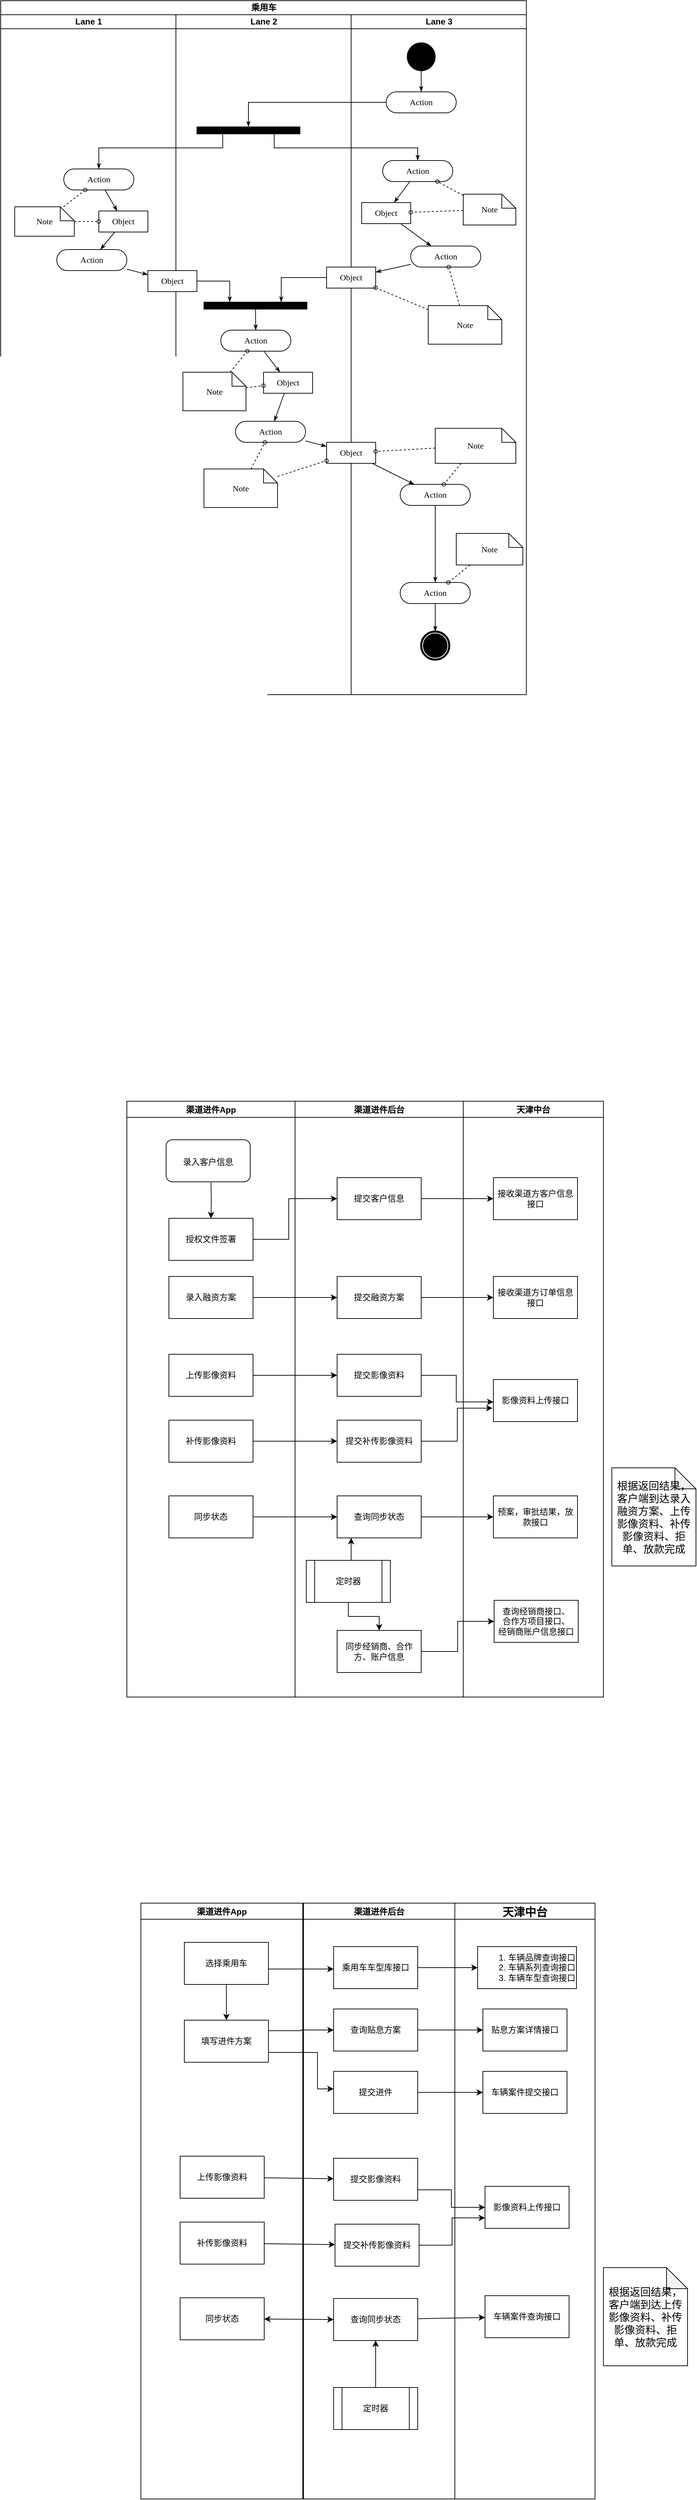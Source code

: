 <mxfile version="18.0.1" type="github">
  <diagram name="Page-1" id="0783ab3e-0a74-02c8-0abd-f7b4e66b4bec">
    <mxGraphModel dx="2385" dy="1462" grid="0" gridSize="10" guides="1" tooltips="1" connect="1" arrows="1" fold="1" page="0" pageScale="1" pageWidth="850" pageHeight="1100" background="none" math="0" shadow="0">
      <root>
        <mxCell id="0" />
        <mxCell id="1" parent="0" />
        <mxCell id="1c1d494c118603dd-1" value="乘用车" style="swimlane;html=1;childLayout=stackLayout;startSize=20;rounded=0;shadow=0;comic=0;labelBackgroundColor=none;strokeWidth=1;fontFamily=Verdana;fontSize=12;align=center;" parent="1" vertex="1">
          <mxGeometry x="-870" y="-450" width="750" height="990" as="geometry" />
        </mxCell>
        <mxCell id="1c1d494c118603dd-2" value="Lane 1" style="swimlane;html=1;startSize=20;" parent="1c1d494c118603dd-1" vertex="1">
          <mxGeometry y="20" width="250" height="970" as="geometry" />
        </mxCell>
        <mxCell id="1c1d494c118603dd-34" style="edgeStyle=none;rounded=0;html=1;labelBackgroundColor=none;startArrow=none;startFill=0;startSize=5;endArrow=classicThin;endFill=1;endSize=5;jettySize=auto;orthogonalLoop=1;strokeWidth=1;fontFamily=Verdana;fontSize=12" parent="1c1d494c118603dd-2" source="1c1d494c118603dd-6" target="1c1d494c118603dd-10" edge="1">
          <mxGeometry relative="1" as="geometry" />
        </mxCell>
        <mxCell id="1c1d494c118603dd-6" value="Action" style="rounded=1;whiteSpace=wrap;html=1;shadow=0;comic=0;labelBackgroundColor=none;strokeWidth=1;fontFamily=Verdana;fontSize=12;align=center;arcSize=50;" parent="1c1d494c118603dd-2" vertex="1">
          <mxGeometry x="90" y="220" width="100" height="30" as="geometry" />
        </mxCell>
        <mxCell id="1c1d494c118603dd-7" value="Action" style="rounded=1;whiteSpace=wrap;html=1;shadow=0;comic=0;labelBackgroundColor=none;strokeWidth=1;fontFamily=Verdana;fontSize=12;align=center;arcSize=50;" parent="1c1d494c118603dd-2" vertex="1">
          <mxGeometry x="80" y="335" width="100" height="30" as="geometry" />
        </mxCell>
        <mxCell id="1c1d494c118603dd-35" style="edgeStyle=none;rounded=0;html=1;labelBackgroundColor=none;startArrow=none;startFill=0;startSize=5;endArrow=classicThin;endFill=1;endSize=5;jettySize=auto;orthogonalLoop=1;strokeWidth=1;fontFamily=Verdana;fontSize=12" parent="1c1d494c118603dd-2" source="1c1d494c118603dd-10" target="1c1d494c118603dd-7" edge="1">
          <mxGeometry relative="1" as="geometry" />
        </mxCell>
        <mxCell id="1c1d494c118603dd-10" value="Object" style="rounded=0;whiteSpace=wrap;html=1;shadow=0;comic=0;labelBackgroundColor=none;strokeWidth=1;fontFamily=Verdana;fontSize=12;align=center;arcSize=50;" parent="1c1d494c118603dd-2" vertex="1">
          <mxGeometry x="140" y="280" width="70" height="30" as="geometry" />
        </mxCell>
        <mxCell id="1c1d494c118603dd-46" style="edgeStyle=none;rounded=0;html=1;labelBackgroundColor=none;startArrow=none;startFill=0;startSize=5;endArrow=oval;endFill=0;endSize=5;jettySize=auto;orthogonalLoop=1;strokeWidth=1;fontFamily=Verdana;fontSize=12;dashed=1;" parent="1c1d494c118603dd-2" source="1c1d494c118603dd-21" target="1c1d494c118603dd-6" edge="1">
          <mxGeometry relative="1" as="geometry" />
        </mxCell>
        <mxCell id="1c1d494c118603dd-47" style="edgeStyle=none;rounded=0;html=1;dashed=1;labelBackgroundColor=none;startArrow=none;startFill=0;startSize=5;endArrow=oval;endFill=0;endSize=5;jettySize=auto;orthogonalLoop=1;strokeWidth=1;fontFamily=Verdana;fontSize=12" parent="1c1d494c118603dd-2" source="1c1d494c118603dd-21" target="1c1d494c118603dd-10" edge="1">
          <mxGeometry relative="1" as="geometry" />
        </mxCell>
        <mxCell id="1c1d494c118603dd-21" value="Note" style="shape=note;whiteSpace=wrap;html=1;rounded=0;shadow=0;comic=0;labelBackgroundColor=none;strokeWidth=1;fontFamily=Verdana;fontSize=12;align=center;size=20;" parent="1c1d494c118603dd-2" vertex="1">
          <mxGeometry x="20" y="274" width="85" height="42" as="geometry" />
        </mxCell>
        <mxCell id="1c1d494c118603dd-3" value="Lane 2" style="swimlane;html=1;startSize=20;" parent="1c1d494c118603dd-1" vertex="1">
          <mxGeometry x="250" y="20" width="250" height="970" as="geometry" />
        </mxCell>
        <mxCell id="60571a20871a0731-3" value="" style="whiteSpace=wrap;html=1;rounded=0;shadow=0;comic=0;labelBackgroundColor=none;strokeWidth=1;fillColor=#000000;fontFamily=Verdana;fontSize=12;align=center;rotation=0;" parent="1c1d494c118603dd-3" vertex="1">
          <mxGeometry x="30" y="160" width="147" height="10" as="geometry" />
        </mxCell>
        <mxCell id="1c1d494c118603dd-40" style="edgeStyle=none;rounded=0;html=1;labelBackgroundColor=none;startArrow=none;startFill=0;startSize=5;endArrow=classicThin;endFill=1;endSize=5;jettySize=auto;orthogonalLoop=1;strokeWidth=1;fontFamily=Verdana;fontSize=12" parent="1c1d494c118603dd-3" source="1c1d494c118603dd-11" target="1c1d494c118603dd-15" edge="1">
          <mxGeometry relative="1" as="geometry" />
        </mxCell>
        <mxCell id="1c1d494c118603dd-11" value="Action" style="rounded=1;whiteSpace=wrap;html=1;shadow=0;comic=0;labelBackgroundColor=none;strokeWidth=1;fontFamily=Verdana;fontSize=12;align=center;arcSize=50;" parent="1c1d494c118603dd-3" vertex="1">
          <mxGeometry x="64" y="450" width="100" height="30" as="geometry" />
        </mxCell>
        <mxCell id="1c1d494c118603dd-39" style="edgeStyle=none;rounded=0;html=1;labelBackgroundColor=none;startArrow=none;startFill=0;startSize=5;endArrow=classicThin;endFill=1;endSize=5;jettySize=auto;orthogonalLoop=1;strokeWidth=1;fontFamily=Verdana;fontSize=12" parent="1c1d494c118603dd-3" source="1c1d494c118603dd-12" target="1c1d494c118603dd-11" edge="1">
          <mxGeometry relative="1" as="geometry" />
        </mxCell>
        <mxCell id="1c1d494c118603dd-12" value="" style="whiteSpace=wrap;html=1;rounded=0;shadow=0;comic=0;labelBackgroundColor=none;strokeWidth=1;fillColor=#000000;fontFamily=Verdana;fontSize=12;align=center;rotation=0;" parent="1c1d494c118603dd-3" vertex="1">
          <mxGeometry x="40" y="410" width="147" height="10" as="geometry" />
        </mxCell>
        <mxCell id="1c1d494c118603dd-32" style="edgeStyle=orthogonalEdgeStyle;rounded=0;html=1;entryX=0.25;entryY=0;labelBackgroundColor=none;startArrow=none;startFill=0;startSize=5;endArrow=classicThin;endFill=1;endSize=5;jettySize=auto;orthogonalLoop=1;strokeWidth=1;fontFamily=Verdana;fontSize=12" parent="1c1d494c118603dd-3" source="1c1d494c118603dd-14" target="1c1d494c118603dd-12" edge="1">
          <mxGeometry relative="1" as="geometry" />
        </mxCell>
        <mxCell id="1c1d494c118603dd-14" value="Object" style="rounded=0;whiteSpace=wrap;html=1;shadow=0;comic=0;labelBackgroundColor=none;strokeWidth=1;fontFamily=Verdana;fontSize=12;align=center;arcSize=50;" parent="1c1d494c118603dd-3" vertex="1">
          <mxGeometry x="-40" y="365" width="70" height="30" as="geometry" />
        </mxCell>
        <mxCell id="1c1d494c118603dd-41" style="edgeStyle=none;rounded=0;html=1;labelBackgroundColor=none;startArrow=none;startFill=0;startSize=5;endArrow=classicThin;endFill=1;endSize=5;jettySize=auto;orthogonalLoop=1;strokeWidth=1;fontFamily=Verdana;fontSize=12" parent="1c1d494c118603dd-3" source="1c1d494c118603dd-15" target="1c1d494c118603dd-16" edge="1">
          <mxGeometry relative="1" as="geometry" />
        </mxCell>
        <mxCell id="1c1d494c118603dd-15" value="Object" style="rounded=0;whiteSpace=wrap;html=1;shadow=0;comic=0;labelBackgroundColor=none;strokeWidth=1;fontFamily=Verdana;fontSize=12;align=center;arcSize=50;" parent="1c1d494c118603dd-3" vertex="1">
          <mxGeometry x="125" y="510" width="70" height="30" as="geometry" />
        </mxCell>
        <mxCell id="1c1d494c118603dd-16" value="Action" style="rounded=1;whiteSpace=wrap;html=1;shadow=0;comic=0;labelBackgroundColor=none;strokeWidth=1;fontFamily=Verdana;fontSize=12;align=center;arcSize=50;" parent="1c1d494c118603dd-3" vertex="1">
          <mxGeometry x="85" y="580" width="100" height="30" as="geometry" />
        </mxCell>
        <mxCell id="1c1d494c118603dd-52" style="edgeStyle=none;rounded=0;html=1;dashed=1;labelBackgroundColor=none;startArrow=none;startFill=0;startSize=5;endArrow=oval;endFill=0;endSize=5;jettySize=auto;orthogonalLoop=1;strokeWidth=1;fontFamily=Verdana;fontSize=12" parent="1c1d494c118603dd-3" source="1c1d494c118603dd-23" target="1c1d494c118603dd-11" edge="1">
          <mxGeometry relative="1" as="geometry" />
        </mxCell>
        <mxCell id="1c1d494c118603dd-53" style="edgeStyle=none;rounded=0;html=1;dashed=1;labelBackgroundColor=none;startArrow=none;startFill=0;startSize=5;endArrow=oval;endFill=0;endSize=5;jettySize=auto;orthogonalLoop=1;strokeWidth=1;fontFamily=Verdana;fontSize=12" parent="1c1d494c118603dd-3" source="1c1d494c118603dd-23" target="1c1d494c118603dd-15" edge="1">
          <mxGeometry relative="1" as="geometry" />
        </mxCell>
        <mxCell id="1c1d494c118603dd-23" value="Note" style="shape=note;whiteSpace=wrap;html=1;rounded=0;shadow=0;comic=0;labelBackgroundColor=none;strokeWidth=1;fontFamily=Verdana;fontSize=12;align=center;size=20;" parent="1c1d494c118603dd-3" vertex="1">
          <mxGeometry x="10" y="510" width="90" height="55" as="geometry" />
        </mxCell>
        <mxCell id="1c1d494c118603dd-54" style="edgeStyle=none;rounded=0;html=1;dashed=1;labelBackgroundColor=none;startArrow=none;startFill=0;startSize=5;endArrow=oval;endFill=0;endSize=5;jettySize=auto;orthogonalLoop=1;strokeWidth=1;fontFamily=Verdana;fontSize=12" parent="1c1d494c118603dd-3" source="1c1d494c118603dd-24" target="1c1d494c118603dd-16" edge="1">
          <mxGeometry relative="1" as="geometry" />
        </mxCell>
        <mxCell id="1c1d494c118603dd-24" value="Note" style="shape=note;whiteSpace=wrap;html=1;rounded=0;shadow=0;comic=0;labelBackgroundColor=none;strokeWidth=1;fontFamily=Verdana;fontSize=12;align=center;size=20;" parent="1c1d494c118603dd-3" vertex="1">
          <mxGeometry x="40" y="648" width="105" height="55" as="geometry" />
        </mxCell>
        <mxCell id="1c1d494c118603dd-4" value="Lane 3" style="swimlane;html=1;startSize=20;" parent="1c1d494c118603dd-1" vertex="1">
          <mxGeometry x="500" y="20" width="250" height="970" as="geometry" />
        </mxCell>
        <mxCell id="1c1d494c118603dd-27" style="edgeStyle=orthogonalEdgeStyle;rounded=0;html=1;labelBackgroundColor=none;startArrow=none;startFill=0;startSize=5;endArrow=classicThin;endFill=1;endSize=5;jettySize=auto;orthogonalLoop=1;strokeWidth=1;fontFamily=Verdana;fontSize=12" parent="1c1d494c118603dd-4" source="60571a20871a0731-4" target="60571a20871a0731-8" edge="1">
          <mxGeometry relative="1" as="geometry" />
        </mxCell>
        <mxCell id="60571a20871a0731-4" value="" style="ellipse;whiteSpace=wrap;html=1;rounded=0;shadow=0;comic=0;labelBackgroundColor=none;strokeWidth=1;fillColor=#000000;fontFamily=Verdana;fontSize=12;align=center;" parent="1c1d494c118603dd-4" vertex="1">
          <mxGeometry x="80" y="40" width="40" height="40" as="geometry" />
        </mxCell>
        <mxCell id="60571a20871a0731-8" value="Action" style="rounded=1;whiteSpace=wrap;html=1;shadow=0;comic=0;labelBackgroundColor=none;strokeWidth=1;fontFamily=Verdana;fontSize=12;align=center;arcSize=50;" parent="1c1d494c118603dd-4" vertex="1">
          <mxGeometry x="50" y="110" width="100" height="30" as="geometry" />
        </mxCell>
        <mxCell id="1c1d494c118603dd-33" style="rounded=0;html=1;labelBackgroundColor=none;startArrow=none;startFill=0;startSize=5;endArrow=classicThin;endFill=1;endSize=5;jettySize=auto;orthogonalLoop=1;strokeWidth=1;fontFamily=Verdana;fontSize=12" parent="1c1d494c118603dd-4" source="1c1d494c118603dd-5" target="1c1d494c118603dd-9" edge="1">
          <mxGeometry relative="1" as="geometry" />
        </mxCell>
        <mxCell id="1c1d494c118603dd-5" value="Action" style="rounded=1;whiteSpace=wrap;html=1;shadow=0;comic=0;labelBackgroundColor=none;strokeWidth=1;fontFamily=Verdana;fontSize=12;align=center;arcSize=50;" parent="1c1d494c118603dd-4" vertex="1">
          <mxGeometry x="45" y="208" width="100" height="30" as="geometry" />
        </mxCell>
        <mxCell id="1c1d494c118603dd-38" style="edgeStyle=none;rounded=0;html=1;labelBackgroundColor=none;startArrow=none;startFill=0;startSize=5;endArrow=classicThin;endFill=1;endSize=5;jettySize=auto;orthogonalLoop=1;strokeWidth=1;fontFamily=Verdana;fontSize=12" parent="1c1d494c118603dd-4" source="1c1d494c118603dd-8" target="1c1d494c118603dd-13" edge="1">
          <mxGeometry relative="1" as="geometry" />
        </mxCell>
        <mxCell id="1c1d494c118603dd-8" value="Action" style="rounded=1;whiteSpace=wrap;html=1;shadow=0;comic=0;labelBackgroundColor=none;strokeWidth=1;fontFamily=Verdana;fontSize=12;align=center;arcSize=50;" parent="1c1d494c118603dd-4" vertex="1">
          <mxGeometry x="85" y="330" width="100" height="30" as="geometry" />
        </mxCell>
        <mxCell id="1c1d494c118603dd-37" style="edgeStyle=none;rounded=0;html=1;labelBackgroundColor=none;startArrow=none;startFill=0;startSize=5;endArrow=classicThin;endFill=1;endSize=5;jettySize=auto;orthogonalLoop=1;strokeWidth=1;fontFamily=Verdana;fontSize=12" parent="1c1d494c118603dd-4" source="1c1d494c118603dd-9" target="1c1d494c118603dd-8" edge="1">
          <mxGeometry relative="1" as="geometry" />
        </mxCell>
        <mxCell id="1c1d494c118603dd-9" value="Object" style="rounded=0;whiteSpace=wrap;html=1;shadow=0;comic=0;labelBackgroundColor=none;strokeWidth=1;fontFamily=Verdana;fontSize=12;align=center;arcSize=50;" parent="1c1d494c118603dd-4" vertex="1">
          <mxGeometry x="15" y="268" width="70" height="30" as="geometry" />
        </mxCell>
        <mxCell id="1c1d494c118603dd-13" value="Object" style="rounded=0;whiteSpace=wrap;html=1;shadow=0;comic=0;labelBackgroundColor=none;strokeWidth=1;fontFamily=Verdana;fontSize=12;align=center;arcSize=50;" parent="1c1d494c118603dd-4" vertex="1">
          <mxGeometry x="-35" y="360" width="70" height="30" as="geometry" />
        </mxCell>
        <mxCell id="1c1d494c118603dd-43" style="edgeStyle=none;rounded=0;html=1;labelBackgroundColor=none;startArrow=none;startFill=0;startSize=5;endArrow=classicThin;endFill=1;endSize=5;jettySize=auto;orthogonalLoop=1;strokeWidth=1;fontFamily=Verdana;fontSize=12" parent="1c1d494c118603dd-4" source="1c1d494c118603dd-17" target="1c1d494c118603dd-18" edge="1">
          <mxGeometry relative="1" as="geometry" />
        </mxCell>
        <mxCell id="1c1d494c118603dd-17" value="Object" style="rounded=0;whiteSpace=wrap;html=1;shadow=0;comic=0;labelBackgroundColor=none;strokeWidth=1;fontFamily=Verdana;fontSize=12;align=center;arcSize=50;" parent="1c1d494c118603dd-4" vertex="1">
          <mxGeometry x="-35" y="610" width="70" height="30" as="geometry" />
        </mxCell>
        <mxCell id="1c1d494c118603dd-44" style="edgeStyle=none;rounded=0;html=1;labelBackgroundColor=none;startArrow=none;startFill=0;startSize=5;endArrow=classicThin;endFill=1;endSize=5;jettySize=auto;orthogonalLoop=1;strokeWidth=1;fontFamily=Verdana;fontSize=12" parent="1c1d494c118603dd-4" source="1c1d494c118603dd-18" target="1c1d494c118603dd-19" edge="1">
          <mxGeometry relative="1" as="geometry" />
        </mxCell>
        <mxCell id="1c1d494c118603dd-18" value="Action" style="rounded=1;whiteSpace=wrap;html=1;shadow=0;comic=0;labelBackgroundColor=none;strokeWidth=1;fontFamily=Verdana;fontSize=12;align=center;arcSize=50;" parent="1c1d494c118603dd-4" vertex="1">
          <mxGeometry x="70" y="670" width="100" height="30" as="geometry" />
        </mxCell>
        <mxCell id="1c1d494c118603dd-45" style="edgeStyle=none;rounded=0;html=1;labelBackgroundColor=none;startArrow=none;startFill=0;startSize=5;endArrow=classicThin;endFill=1;endSize=5;jettySize=auto;orthogonalLoop=1;strokeWidth=1;fontFamily=Verdana;fontSize=12" parent="1c1d494c118603dd-4" source="1c1d494c118603dd-19" target="60571a20871a0731-5" edge="1">
          <mxGeometry relative="1" as="geometry" />
        </mxCell>
        <mxCell id="1c1d494c118603dd-19" value="Action" style="rounded=1;whiteSpace=wrap;html=1;shadow=0;comic=0;labelBackgroundColor=none;strokeWidth=1;fontFamily=Verdana;fontSize=12;align=center;arcSize=50;" parent="1c1d494c118603dd-4" vertex="1">
          <mxGeometry x="70" y="810" width="100" height="30" as="geometry" />
        </mxCell>
        <mxCell id="60571a20871a0731-5" value="" style="shape=mxgraph.bpmn.shape;html=1;verticalLabelPosition=bottom;labelBackgroundColor=#ffffff;verticalAlign=top;perimeter=ellipsePerimeter;outline=end;symbol=terminate;rounded=0;shadow=0;comic=0;strokeWidth=1;fontFamily=Verdana;fontSize=12;align=center;" parent="1c1d494c118603dd-4" vertex="1">
          <mxGeometry x="100" y="880" width="40" height="40" as="geometry" />
        </mxCell>
        <mxCell id="1c1d494c118603dd-48" style="edgeStyle=none;rounded=0;html=1;dashed=1;labelBackgroundColor=none;startArrow=none;startFill=0;startSize=5;endArrow=oval;endFill=0;endSize=5;jettySize=auto;orthogonalLoop=1;strokeWidth=1;fontFamily=Verdana;fontSize=12" parent="1c1d494c118603dd-4" source="1c1d494c118603dd-20" target="1c1d494c118603dd-5" edge="1">
          <mxGeometry relative="1" as="geometry" />
        </mxCell>
        <mxCell id="1c1d494c118603dd-49" style="edgeStyle=none;rounded=0;html=1;dashed=1;labelBackgroundColor=none;startArrow=none;startFill=0;startSize=5;endArrow=oval;endFill=0;endSize=5;jettySize=auto;orthogonalLoop=1;strokeWidth=1;fontFamily=Verdana;fontSize=12" parent="1c1d494c118603dd-4" source="1c1d494c118603dd-20" target="1c1d494c118603dd-9" edge="1">
          <mxGeometry relative="1" as="geometry" />
        </mxCell>
        <mxCell id="1c1d494c118603dd-20" value="Note" style="shape=note;whiteSpace=wrap;html=1;rounded=0;shadow=0;comic=0;labelBackgroundColor=none;strokeWidth=1;fontFamily=Verdana;fontSize=12;align=center;size=20;" parent="1c1d494c118603dd-4" vertex="1">
          <mxGeometry x="160" y="256" width="75" height="44" as="geometry" />
        </mxCell>
        <mxCell id="1c1d494c118603dd-50" style="edgeStyle=none;rounded=0;html=1;dashed=1;labelBackgroundColor=none;startArrow=none;startFill=0;startSize=5;endArrow=oval;endFill=0;endSize=5;jettySize=auto;orthogonalLoop=1;strokeWidth=1;fontFamily=Verdana;fontSize=12" parent="1c1d494c118603dd-4" source="1c1d494c118603dd-22" target="1c1d494c118603dd-8" edge="1">
          <mxGeometry relative="1" as="geometry" />
        </mxCell>
        <mxCell id="1c1d494c118603dd-51" style="edgeStyle=none;rounded=0;html=1;dashed=1;labelBackgroundColor=none;startArrow=none;startFill=0;startSize=5;endArrow=oval;endFill=0;endSize=5;jettySize=auto;orthogonalLoop=1;strokeWidth=1;fontFamily=Verdana;fontSize=12" parent="1c1d494c118603dd-4" source="1c1d494c118603dd-22" target="1c1d494c118603dd-13" edge="1">
          <mxGeometry relative="1" as="geometry" />
        </mxCell>
        <mxCell id="1c1d494c118603dd-22" value="Note" style="shape=note;whiteSpace=wrap;html=1;rounded=0;shadow=0;comic=0;labelBackgroundColor=none;strokeWidth=1;fontFamily=Verdana;fontSize=12;align=center;size=20;" parent="1c1d494c118603dd-4" vertex="1">
          <mxGeometry x="110" y="415" width="105" height="55" as="geometry" />
        </mxCell>
        <mxCell id="1c1d494c118603dd-56" style="edgeStyle=none;rounded=0;html=1;dashed=1;labelBackgroundColor=none;startArrow=none;startFill=0;startSize=5;endArrow=oval;endFill=0;endSize=5;jettySize=auto;orthogonalLoop=1;strokeWidth=1;fontFamily=Verdana;fontSize=12" parent="1c1d494c118603dd-4" source="1c1d494c118603dd-25" target="1c1d494c118603dd-18" edge="1">
          <mxGeometry relative="1" as="geometry" />
        </mxCell>
        <mxCell id="1c1d494c118603dd-57" style="edgeStyle=none;rounded=0;html=1;dashed=1;labelBackgroundColor=none;startArrow=none;startFill=0;startSize=5;endArrow=oval;endFill=0;endSize=5;jettySize=auto;orthogonalLoop=1;strokeWidth=1;fontFamily=Verdana;fontSize=12" parent="1c1d494c118603dd-4" source="1c1d494c118603dd-25" target="1c1d494c118603dd-17" edge="1">
          <mxGeometry relative="1" as="geometry" />
        </mxCell>
        <mxCell id="1c1d494c118603dd-25" value="Note" style="shape=note;whiteSpace=wrap;html=1;rounded=0;shadow=0;comic=0;labelBackgroundColor=none;strokeWidth=1;fontFamily=Verdana;fontSize=12;align=center;size=20;" parent="1c1d494c118603dd-4" vertex="1">
          <mxGeometry x="120" y="590" width="115" height="50" as="geometry" />
        </mxCell>
        <mxCell id="1c1d494c118603dd-58" style="edgeStyle=none;rounded=0;html=1;dashed=1;labelBackgroundColor=none;startArrow=none;startFill=0;startSize=5;endArrow=oval;endFill=0;endSize=5;jettySize=auto;orthogonalLoop=1;strokeWidth=1;fontFamily=Verdana;fontSize=12" parent="1c1d494c118603dd-4" source="1c1d494c118603dd-26" target="1c1d494c118603dd-19" edge="1">
          <mxGeometry relative="1" as="geometry" />
        </mxCell>
        <mxCell id="1c1d494c118603dd-26" value="Note" style="shape=note;whiteSpace=wrap;html=1;rounded=0;shadow=0;comic=0;labelBackgroundColor=none;strokeWidth=1;fontFamily=Verdana;fontSize=12;align=center;size=20;" parent="1c1d494c118603dd-4" vertex="1">
          <mxGeometry x="150" y="740" width="95" height="45" as="geometry" />
        </mxCell>
        <mxCell id="1c1d494c118603dd-28" style="edgeStyle=orthogonalEdgeStyle;rounded=0;html=1;entryX=0.5;entryY=0;labelBackgroundColor=none;startArrow=none;startFill=0;startSize=5;endArrow=classicThin;endFill=1;endSize=5;jettySize=auto;orthogonalLoop=1;strokeWidth=1;fontFamily=Verdana;fontSize=12" parent="1c1d494c118603dd-1" source="60571a20871a0731-8" target="60571a20871a0731-3" edge="1">
          <mxGeometry relative="1" as="geometry">
            <Array as="points">
              <mxPoint x="354" y="145" />
            </Array>
          </mxGeometry>
        </mxCell>
        <mxCell id="1c1d494c118603dd-29" style="edgeStyle=orthogonalEdgeStyle;rounded=0;html=1;exitX=0.75;exitY=1;labelBackgroundColor=none;startArrow=none;startFill=0;startSize=5;endArrow=classicThin;endFill=1;endSize=5;jettySize=auto;orthogonalLoop=1;strokeWidth=1;fontFamily=Verdana;fontSize=12" parent="1c1d494c118603dd-1" source="60571a20871a0731-3" target="1c1d494c118603dd-5" edge="1">
          <mxGeometry relative="1" as="geometry">
            <Array as="points">
              <mxPoint x="390" y="210" />
              <mxPoint x="595" y="210" />
            </Array>
          </mxGeometry>
        </mxCell>
        <mxCell id="1c1d494c118603dd-30" style="edgeStyle=orthogonalEdgeStyle;rounded=0;html=1;exitX=0.25;exitY=1;entryX=0.5;entryY=0;labelBackgroundColor=none;startArrow=none;startFill=0;startSize=5;endArrow=classicThin;endFill=1;endSize=5;jettySize=auto;orthogonalLoop=1;strokeWidth=1;fontFamily=Verdana;fontSize=12" parent="1c1d494c118603dd-1" source="60571a20871a0731-3" target="1c1d494c118603dd-6" edge="1">
          <mxGeometry relative="1" as="geometry">
            <Array as="points">
              <mxPoint x="317" y="210" />
              <mxPoint x="140" y="210" />
            </Array>
          </mxGeometry>
        </mxCell>
        <mxCell id="1c1d494c118603dd-31" style="edgeStyle=orthogonalEdgeStyle;rounded=0;html=1;entryX=0.75;entryY=0;labelBackgroundColor=none;startArrow=none;startFill=0;startSize=5;endArrow=classicThin;endFill=1;endSize=5;jettySize=auto;orthogonalLoop=1;strokeWidth=1;fontFamily=Verdana;fontSize=12" parent="1c1d494c118603dd-1" source="1c1d494c118603dd-13" target="1c1d494c118603dd-12" edge="1">
          <mxGeometry relative="1" as="geometry" />
        </mxCell>
        <mxCell id="1c1d494c118603dd-36" style="edgeStyle=none;rounded=0;html=1;labelBackgroundColor=none;startArrow=none;startFill=0;startSize=5;endArrow=classicThin;endFill=1;endSize=5;jettySize=auto;orthogonalLoop=1;strokeWidth=1;fontFamily=Verdana;fontSize=12" parent="1c1d494c118603dd-1" source="1c1d494c118603dd-7" target="1c1d494c118603dd-14" edge="1">
          <mxGeometry relative="1" as="geometry" />
        </mxCell>
        <mxCell id="1c1d494c118603dd-42" style="edgeStyle=none;rounded=0;html=1;labelBackgroundColor=none;startArrow=none;startFill=0;startSize=5;endArrow=classicThin;endFill=1;endSize=5;jettySize=auto;orthogonalLoop=1;strokeWidth=1;fontFamily=Verdana;fontSize=12" parent="1c1d494c118603dd-1" source="1c1d494c118603dd-16" target="1c1d494c118603dd-17" edge="1">
          <mxGeometry relative="1" as="geometry" />
        </mxCell>
        <mxCell id="1c1d494c118603dd-55" style="edgeStyle=none;rounded=0;html=1;dashed=1;labelBackgroundColor=none;startArrow=none;startFill=0;startSize=5;endArrow=oval;endFill=0;endSize=5;jettySize=auto;orthogonalLoop=1;strokeWidth=1;fontFamily=Verdana;fontSize=12" parent="1c1d494c118603dd-1" source="1c1d494c118603dd-24" target="1c1d494c118603dd-17" edge="1">
          <mxGeometry relative="1" as="geometry" />
        </mxCell>
        <mxCell id="gU0W0a0gaiFxxWFm-yPo-1" value="渠道进件App" style="swimlane;" parent="1" vertex="1">
          <mxGeometry x="-690" y="1120" width="240" height="850" as="geometry" />
        </mxCell>
        <mxCell id="gU0W0a0gaiFxxWFm-yPo-12" value="" style="edgeStyle=orthogonalEdgeStyle;rounded=0;orthogonalLoop=1;jettySize=auto;html=1;" parent="gU0W0a0gaiFxxWFm-yPo-1" target="gU0W0a0gaiFxxWFm-yPo-11" edge="1">
          <mxGeometry relative="1" as="geometry">
            <mxPoint x="120" y="116" as="sourcePoint" />
          </mxGeometry>
        </mxCell>
        <mxCell id="gU0W0a0gaiFxxWFm-yPo-11" value="授权文件签署" style="rounded=0;whiteSpace=wrap;html=1;" parent="gU0W0a0gaiFxxWFm-yPo-1" vertex="1">
          <mxGeometry x="60" y="167" width="120" height="60" as="geometry" />
        </mxCell>
        <mxCell id="gU0W0a0gaiFxxWFm-yPo-20" value="同步状态" style="rounded=0;whiteSpace=wrap;html=1;" parent="gU0W0a0gaiFxxWFm-yPo-1" vertex="1">
          <mxGeometry x="60" y="563" width="120" height="60" as="geometry" />
        </mxCell>
        <mxCell id="gU0W0a0gaiFxxWFm-yPo-26" value="录入融资方案" style="rounded=0;whiteSpace=wrap;html=1;" parent="gU0W0a0gaiFxxWFm-yPo-1" vertex="1">
          <mxGeometry x="60" y="250" width="120" height="60" as="geometry" />
        </mxCell>
        <mxCell id="gU0W0a0gaiFxxWFm-yPo-31" value="上传影像资料" style="rounded=0;whiteSpace=wrap;html=1;" parent="gU0W0a0gaiFxxWFm-yPo-1" vertex="1">
          <mxGeometry x="60" y="361" width="120" height="60" as="geometry" />
        </mxCell>
        <mxCell id="gU0W0a0gaiFxxWFm-yPo-37" value="补传影像资料" style="rounded=0;whiteSpace=wrap;html=1;" parent="gU0W0a0gaiFxxWFm-yPo-1" vertex="1">
          <mxGeometry x="60" y="455" width="120" height="60" as="geometry" />
        </mxCell>
        <mxCell id="gU0W0a0gaiFxxWFm-yPo-67" value="&lt;span style=&quot;font-size: 12px;&quot;&gt;录入客户信息&lt;/span&gt;" style="rounded=1;whiteSpace=wrap;html=1;fontSize=15;" parent="gU0W0a0gaiFxxWFm-yPo-1" vertex="1">
          <mxGeometry x="56" y="55" width="120" height="60" as="geometry" />
        </mxCell>
        <mxCell id="gU0W0a0gaiFxxWFm-yPo-5" value="天津中台" style="swimlane;verticalAlign=middle;fontSize=12;" parent="1" vertex="1">
          <mxGeometry x="-210" y="1120" width="200" height="850" as="geometry" />
        </mxCell>
        <mxCell id="gU0W0a0gaiFxxWFm-yPo-15" value="接收渠道方客户信息接口" style="rounded=0;whiteSpace=wrap;html=1;" parent="gU0W0a0gaiFxxWFm-yPo-5" vertex="1">
          <mxGeometry x="43" y="109" width="120" height="60" as="geometry" />
        </mxCell>
        <mxCell id="gU0W0a0gaiFxxWFm-yPo-18" value="预案，审批结果，放款接口" style="whiteSpace=wrap;html=1;" parent="gU0W0a0gaiFxxWFm-yPo-5" vertex="1">
          <mxGeometry x="43" y="563" width="120" height="60" as="geometry" />
        </mxCell>
        <mxCell id="gU0W0a0gaiFxxWFm-yPo-29" value="接收渠道方订单信息接口" style="rounded=0;whiteSpace=wrap;html=1;" parent="gU0W0a0gaiFxxWFm-yPo-5" vertex="1">
          <mxGeometry x="43" y="250" width="120" height="60" as="geometry" />
        </mxCell>
        <mxCell id="gU0W0a0gaiFxxWFm-yPo-34" value="影像资料上传接口" style="rounded=0;whiteSpace=wrap;html=1;" parent="gU0W0a0gaiFxxWFm-yPo-5" vertex="1">
          <mxGeometry x="43" y="397" width="120" height="60" as="geometry" />
        </mxCell>
        <mxCell id="gU0W0a0gaiFxxWFm-yPo-3" value="渠道进件后台" style="swimlane;startSize=23;" parent="1" vertex="1">
          <mxGeometry x="-450" y="1120" width="240" height="850" as="geometry" />
        </mxCell>
        <mxCell id="gU0W0a0gaiFxxWFm-yPo-13" value="提交客户信息" style="rounded=0;whiteSpace=wrap;html=1;" parent="gU0W0a0gaiFxxWFm-yPo-3" vertex="1">
          <mxGeometry x="60" y="109" width="120" height="60" as="geometry" />
        </mxCell>
        <mxCell id="gI9XP9p-4YF3_r4ZpEHV-15" value="" style="edgeStyle=orthogonalEdgeStyle;rounded=0;orthogonalLoop=1;jettySize=auto;html=1;fontSize=15;" edge="1" parent="gU0W0a0gaiFxxWFm-yPo-3" source="gU0W0a0gaiFxxWFm-yPo-17" target="gI9XP9p-4YF3_r4ZpEHV-14">
          <mxGeometry relative="1" as="geometry" />
        </mxCell>
        <mxCell id="gU0W0a0gaiFxxWFm-yPo-17" value="定时器" style="shape=process;whiteSpace=wrap;html=1;backgroundOutline=1;" parent="gU0W0a0gaiFxxWFm-yPo-3" vertex="1">
          <mxGeometry x="16" y="655" width="120" height="60" as="geometry" />
        </mxCell>
        <mxCell id="gU0W0a0gaiFxxWFm-yPo-21" value="查询同步状态" style="rounded=0;whiteSpace=wrap;html=1;" parent="gU0W0a0gaiFxxWFm-yPo-3" vertex="1">
          <mxGeometry x="60" y="563" width="120" height="60" as="geometry" />
        </mxCell>
        <mxCell id="gU0W0a0gaiFxxWFm-yPo-19" value="" style="edgeStyle=orthogonalEdgeStyle;rounded=0;orthogonalLoop=1;jettySize=auto;html=1;" parent="gU0W0a0gaiFxxWFm-yPo-3" source="gU0W0a0gaiFxxWFm-yPo-17" target="gU0W0a0gaiFxxWFm-yPo-21" edge="1">
          <mxGeometry relative="1" as="geometry">
            <mxPoint x="260" y="570" as="targetPoint" />
            <Array as="points">
              <mxPoint x="80" y="641" />
              <mxPoint x="80" y="641" />
            </Array>
          </mxGeometry>
        </mxCell>
        <mxCell id="gU0W0a0gaiFxxWFm-yPo-27" value="提交融资方案" style="rounded=0;whiteSpace=wrap;html=1;" parent="gU0W0a0gaiFxxWFm-yPo-3" vertex="1">
          <mxGeometry x="60" y="250" width="120" height="60" as="geometry" />
        </mxCell>
        <mxCell id="gU0W0a0gaiFxxWFm-yPo-32" value="提交影像资料" style="rounded=0;whiteSpace=wrap;html=1;" parent="gU0W0a0gaiFxxWFm-yPo-3" vertex="1">
          <mxGeometry x="60" y="361" width="120" height="60" as="geometry" />
        </mxCell>
        <mxCell id="gU0W0a0gaiFxxWFm-yPo-38" value="提交补传影像资料" style="rounded=0;whiteSpace=wrap;html=1;" parent="gU0W0a0gaiFxxWFm-yPo-3" vertex="1">
          <mxGeometry x="60" y="455" width="120" height="60" as="geometry" />
        </mxCell>
        <mxCell id="gI9XP9p-4YF3_r4ZpEHV-28" value="" style="edgeStyle=orthogonalEdgeStyle;rounded=0;orthogonalLoop=1;jettySize=auto;html=1;fontSize=12;" edge="1" parent="gU0W0a0gaiFxxWFm-yPo-3" source="gI9XP9p-4YF3_r4ZpEHV-14" target="gI9XP9p-4YF3_r4ZpEHV-27">
          <mxGeometry relative="1" as="geometry" />
        </mxCell>
        <mxCell id="gI9XP9p-4YF3_r4ZpEHV-14" value="同步经销商、合作方、账户信息" style="whiteSpace=wrap;html=1;" vertex="1" parent="gU0W0a0gaiFxxWFm-yPo-3">
          <mxGeometry x="60" y="755" width="120" height="60" as="geometry" />
        </mxCell>
        <mxCell id="gI9XP9p-4YF3_r4ZpEHV-27" value="查询经销商接口、&lt;br&gt;合作方项目接口、&lt;br&gt;经销商账户信息接口" style="whiteSpace=wrap;html=1;" vertex="1" parent="gU0W0a0gaiFxxWFm-yPo-3">
          <mxGeometry x="284" y="712" width="120" height="60" as="geometry" />
        </mxCell>
        <mxCell id="gU0W0a0gaiFxxWFm-yPo-14" value="" style="edgeStyle=orthogonalEdgeStyle;rounded=0;orthogonalLoop=1;jettySize=auto;html=1;" parent="1" source="gU0W0a0gaiFxxWFm-yPo-11" target="gU0W0a0gaiFxxWFm-yPo-13" edge="1">
          <mxGeometry relative="1" as="geometry">
            <Array as="points">
              <mxPoint x="-459" y="1317" />
              <mxPoint x="-459" y="1259" />
            </Array>
          </mxGeometry>
        </mxCell>
        <mxCell id="gU0W0a0gaiFxxWFm-yPo-16" value="" style="edgeStyle=orthogonalEdgeStyle;rounded=0;orthogonalLoop=1;jettySize=auto;html=1;" parent="1" source="gU0W0a0gaiFxxWFm-yPo-13" target="gU0W0a0gaiFxxWFm-yPo-15" edge="1">
          <mxGeometry relative="1" as="geometry" />
        </mxCell>
        <mxCell id="gU0W0a0gaiFxxWFm-yPo-22" value="" style="edgeStyle=orthogonalEdgeStyle;rounded=0;orthogonalLoop=1;jettySize=auto;html=1;" parent="1" source="gU0W0a0gaiFxxWFm-yPo-20" target="gU0W0a0gaiFxxWFm-yPo-21" edge="1">
          <mxGeometry relative="1" as="geometry" />
        </mxCell>
        <mxCell id="gU0W0a0gaiFxxWFm-yPo-24" value="" style="edgeStyle=orthogonalEdgeStyle;rounded=0;orthogonalLoop=1;jettySize=auto;html=1;" parent="1" source="gU0W0a0gaiFxxWFm-yPo-21" target="gU0W0a0gaiFxxWFm-yPo-18" edge="1">
          <mxGeometry relative="1" as="geometry">
            <mxPoint x="-30.0" y="1430" as="targetPoint" />
          </mxGeometry>
        </mxCell>
        <mxCell id="gU0W0a0gaiFxxWFm-yPo-28" value="" style="edgeStyle=orthogonalEdgeStyle;rounded=0;orthogonalLoop=1;jettySize=auto;html=1;" parent="1" source="gU0W0a0gaiFxxWFm-yPo-26" target="gU0W0a0gaiFxxWFm-yPo-27" edge="1">
          <mxGeometry relative="1" as="geometry" />
        </mxCell>
        <mxCell id="gU0W0a0gaiFxxWFm-yPo-30" value="" style="edgeStyle=orthogonalEdgeStyle;rounded=0;orthogonalLoop=1;jettySize=auto;html=1;" parent="1" source="gU0W0a0gaiFxxWFm-yPo-27" target="gU0W0a0gaiFxxWFm-yPo-29" edge="1">
          <mxGeometry relative="1" as="geometry" />
        </mxCell>
        <mxCell id="gU0W0a0gaiFxxWFm-yPo-33" value="" style="edgeStyle=orthogonalEdgeStyle;rounded=0;orthogonalLoop=1;jettySize=auto;html=1;" parent="1" source="gU0W0a0gaiFxxWFm-yPo-31" target="gU0W0a0gaiFxxWFm-yPo-32" edge="1">
          <mxGeometry relative="1" as="geometry" />
        </mxCell>
        <mxCell id="gU0W0a0gaiFxxWFm-yPo-35" value="" style="edgeStyle=orthogonalEdgeStyle;rounded=0;orthogonalLoop=1;jettySize=auto;html=1;" parent="1" source="gU0W0a0gaiFxxWFm-yPo-32" target="gU0W0a0gaiFxxWFm-yPo-34" edge="1">
          <mxGeometry relative="1" as="geometry">
            <Array as="points">
              <mxPoint x="-220" y="1511" />
              <mxPoint x="-220" y="1549" />
            </Array>
          </mxGeometry>
        </mxCell>
        <mxCell id="gU0W0a0gaiFxxWFm-yPo-39" value="" style="edgeStyle=orthogonalEdgeStyle;rounded=0;orthogonalLoop=1;jettySize=auto;html=1;" parent="1" source="gU0W0a0gaiFxxWFm-yPo-37" target="gU0W0a0gaiFxxWFm-yPo-38" edge="1">
          <mxGeometry relative="1" as="geometry" />
        </mxCell>
        <mxCell id="gU0W0a0gaiFxxWFm-yPo-41" value="" style="edgeStyle=orthogonalEdgeStyle;rounded=0;orthogonalLoop=1;jettySize=auto;html=1;entryX=-0.011;entryY=0.681;entryDx=0;entryDy=0;entryPerimeter=0;" parent="1" source="gU0W0a0gaiFxxWFm-yPo-38" target="gU0W0a0gaiFxxWFm-yPo-34" edge="1">
          <mxGeometry relative="1" as="geometry">
            <mxPoint x="70.0" y="1600" as="targetPoint" />
          </mxGeometry>
        </mxCell>
        <mxCell id="gU0W0a0gaiFxxWFm-yPo-45" value="渠道进件App" style="swimlane;" parent="1" vertex="1">
          <mxGeometry x="-670" y="2264" width="231" height="850" as="geometry" />
        </mxCell>
        <mxCell id="gU0W0a0gaiFxxWFm-yPo-46" value="" style="edgeStyle=orthogonalEdgeStyle;rounded=0;orthogonalLoop=1;jettySize=auto;html=1;" parent="gU0W0a0gaiFxxWFm-yPo-45" source="gU0W0a0gaiFxxWFm-yPo-47" target="gU0W0a0gaiFxxWFm-yPo-48" edge="1">
          <mxGeometry relative="1" as="geometry" />
        </mxCell>
        <mxCell id="gU0W0a0gaiFxxWFm-yPo-47" value="选择乘用车" style="rounded=0;whiteSpace=wrap;html=1;" parent="gU0W0a0gaiFxxWFm-yPo-45" vertex="1">
          <mxGeometry x="62" y="56" width="120" height="60" as="geometry" />
        </mxCell>
        <mxCell id="gU0W0a0gaiFxxWFm-yPo-48" value="填写进件方案" style="rounded=0;whiteSpace=wrap;html=1;" parent="gU0W0a0gaiFxxWFm-yPo-45" vertex="1">
          <mxGeometry x="62" y="167" width="120" height="60" as="geometry" />
        </mxCell>
        <mxCell id="gU0W0a0gaiFxxWFm-yPo-49" value="同步状态" style="rounded=0;whiteSpace=wrap;html=1;" parent="gU0W0a0gaiFxxWFm-yPo-45" vertex="1">
          <mxGeometry x="56" y="563" width="120" height="60" as="geometry" />
        </mxCell>
        <mxCell id="gU0W0a0gaiFxxWFm-yPo-51" value="上传影像资料" style="rounded=0;whiteSpace=wrap;html=1;" parent="gU0W0a0gaiFxxWFm-yPo-45" vertex="1">
          <mxGeometry x="56" y="361" width="120" height="60" as="geometry" />
        </mxCell>
        <mxCell id="gU0W0a0gaiFxxWFm-yPo-52" value="补传影像资料" style="rounded=0;whiteSpace=wrap;html=1;" parent="gU0W0a0gaiFxxWFm-yPo-45" vertex="1">
          <mxGeometry x="56" y="455" width="120" height="60" as="geometry" />
        </mxCell>
        <mxCell id="gU0W0a0gaiFxxWFm-yPo-53" value="天津中台" style="swimlane;verticalAlign=middle;fontSize=16;" parent="1" vertex="1">
          <mxGeometry x="-222" y="2264" width="200" height="850" as="geometry" />
        </mxCell>
        <mxCell id="gU0W0a0gaiFxxWFm-yPo-54" value="&lt;ol&gt;&lt;li&gt;&lt;span style=&quot;background-color: initial; text-align: justify;&quot;&gt;车辆品牌查询接口&lt;/span&gt;&lt;br&gt;&lt;/li&gt;&lt;li&gt;&lt;span style=&quot;background-color: initial; text-align: justify;&quot;&gt;车辆系列查询接口&lt;/span&gt;&lt;br&gt;&lt;/li&gt;&lt;li&gt;&lt;span style=&quot;background-color: initial; text-align: justify;&quot;&gt;车辆车型查询接口&lt;/span&gt;&lt;br&gt;&lt;/li&gt;&lt;/ol&gt;" style="rounded=0;whiteSpace=wrap;html=1;align=right;" parent="gU0W0a0gaiFxxWFm-yPo-53" vertex="1">
          <mxGeometry x="32.5" y="62" width="141" height="60" as="geometry" />
        </mxCell>
        <mxCell id="gU0W0a0gaiFxxWFm-yPo-55" value="车辆案件查询接口" style="whiteSpace=wrap;html=1;" parent="gU0W0a0gaiFxxWFm-yPo-53" vertex="1">
          <mxGeometry x="43" y="560" width="120" height="60" as="geometry" />
        </mxCell>
        <mxCell id="gU0W0a0gaiFxxWFm-yPo-56" value="车辆案件提交接口" style="rounded=0;whiteSpace=wrap;html=1;" parent="gU0W0a0gaiFxxWFm-yPo-53" vertex="1">
          <mxGeometry x="40" y="240" width="120" height="60" as="geometry" />
        </mxCell>
        <mxCell id="gU0W0a0gaiFxxWFm-yPo-57" value="影像资料上传接口" style="rounded=0;whiteSpace=wrap;html=1;" parent="gU0W0a0gaiFxxWFm-yPo-53" vertex="1">
          <mxGeometry x="43" y="404" width="120" height="60" as="geometry" />
        </mxCell>
        <mxCell id="gU0W0a0gaiFxxWFm-yPo-73" value="贴息方案详情接口" style="rounded=0;whiteSpace=wrap;html=1;" parent="gU0W0a0gaiFxxWFm-yPo-53" vertex="1">
          <mxGeometry x="40" y="151" width="120" height="60" as="geometry" />
        </mxCell>
        <mxCell id="gU0W0a0gaiFxxWFm-yPo-59" value="渠道进件后台" style="swimlane;" parent="1" vertex="1">
          <mxGeometry x="-438" y="2264" width="216" height="850" as="geometry" />
        </mxCell>
        <mxCell id="gU0W0a0gaiFxxWFm-yPo-60" value="查询贴息方案" style="rounded=0;whiteSpace=wrap;html=1;" parent="gU0W0a0gaiFxxWFm-yPo-59" vertex="1">
          <mxGeometry x="43" y="151" width="120" height="60" as="geometry" />
        </mxCell>
        <mxCell id="gU0W0a0gaiFxxWFm-yPo-61" value="定时器" style="shape=process;whiteSpace=wrap;html=1;backgroundOutline=1;" parent="gU0W0a0gaiFxxWFm-yPo-59" vertex="1">
          <mxGeometry x="43" y="691" width="120" height="60" as="geometry" />
        </mxCell>
        <mxCell id="gU0W0a0gaiFxxWFm-yPo-62" value="查询同步状态" style="rounded=0;whiteSpace=wrap;html=1;" parent="gU0W0a0gaiFxxWFm-yPo-59" vertex="1">
          <mxGeometry x="43" y="564" width="120" height="60" as="geometry" />
        </mxCell>
        <mxCell id="gU0W0a0gaiFxxWFm-yPo-63" value="" style="edgeStyle=orthogonalEdgeStyle;rounded=0;orthogonalLoop=1;jettySize=auto;html=1;" parent="gU0W0a0gaiFxxWFm-yPo-59" source="gU0W0a0gaiFxxWFm-yPo-61" target="gU0W0a0gaiFxxWFm-yPo-62" edge="1">
          <mxGeometry relative="1" as="geometry">
            <mxPoint x="260" y="570" as="targetPoint" />
            <Array as="points">
              <mxPoint x="123" y="711" />
            </Array>
          </mxGeometry>
        </mxCell>
        <mxCell id="gU0W0a0gaiFxxWFm-yPo-64" value="提交进件" style="rounded=0;whiteSpace=wrap;html=1;" parent="gU0W0a0gaiFxxWFm-yPo-59" vertex="1">
          <mxGeometry x="43" y="240" width="120" height="60" as="geometry" />
        </mxCell>
        <mxCell id="gU0W0a0gaiFxxWFm-yPo-65" value="提交影像资料" style="rounded=0;whiteSpace=wrap;html=1;" parent="gU0W0a0gaiFxxWFm-yPo-59" vertex="1">
          <mxGeometry x="43" y="364" width="120" height="60" as="geometry" />
        </mxCell>
        <mxCell id="gU0W0a0gaiFxxWFm-yPo-66" value="提交补传影像资料" style="rounded=0;whiteSpace=wrap;html=1;" parent="gU0W0a0gaiFxxWFm-yPo-59" vertex="1">
          <mxGeometry x="45" y="458" width="120" height="60" as="geometry" />
        </mxCell>
        <mxCell id="gU0W0a0gaiFxxWFm-yPo-68" value="乘用车车型库接口" style="rounded=0;whiteSpace=wrap;html=1;" parent="gU0W0a0gaiFxxWFm-yPo-59" vertex="1">
          <mxGeometry x="43" y="62" width="120" height="60" as="geometry" />
        </mxCell>
        <mxCell id="gU0W0a0gaiFxxWFm-yPo-69" value="" style="edgeStyle=orthogonalEdgeStyle;rounded=0;orthogonalLoop=1;jettySize=auto;html=1;fontSize=15;" parent="1" source="gU0W0a0gaiFxxWFm-yPo-47" target="gU0W0a0gaiFxxWFm-yPo-68" edge="1">
          <mxGeometry relative="1" as="geometry">
            <Array as="points">
              <mxPoint x="-414" y="2358" />
              <mxPoint x="-414" y="2358" />
            </Array>
          </mxGeometry>
        </mxCell>
        <mxCell id="gU0W0a0gaiFxxWFm-yPo-70" value="" style="edgeStyle=orthogonalEdgeStyle;rounded=0;orthogonalLoop=1;jettySize=auto;html=1;fontSize=15;" parent="1" source="gU0W0a0gaiFxxWFm-yPo-68" target="gU0W0a0gaiFxxWFm-yPo-54" edge="1">
          <mxGeometry relative="1" as="geometry" />
        </mxCell>
        <mxCell id="gU0W0a0gaiFxxWFm-yPo-74" value="" style="edgeStyle=orthogonalEdgeStyle;rounded=0;orthogonalLoop=1;jettySize=auto;html=1;fontSize=15;" parent="1" source="gU0W0a0gaiFxxWFm-yPo-60" target="gU0W0a0gaiFxxWFm-yPo-73" edge="1">
          <mxGeometry relative="1" as="geometry" />
        </mxCell>
        <mxCell id="gU0W0a0gaiFxxWFm-yPo-77" value="" style="edgeStyle=orthogonalEdgeStyle;rounded=0;orthogonalLoop=1;jettySize=auto;html=1;fontSize=15;" parent="1" source="gU0W0a0gaiFxxWFm-yPo-48" target="gU0W0a0gaiFxxWFm-yPo-64" edge="1">
          <mxGeometry relative="1" as="geometry">
            <mxPoint x="-408" y="2529" as="targetPoint" />
            <Array as="points">
              <mxPoint x="-418" y="2477" />
              <mxPoint x="-418" y="2529" />
            </Array>
          </mxGeometry>
        </mxCell>
        <mxCell id="gI9XP9p-4YF3_r4ZpEHV-1" value="" style="endArrow=classic;html=1;rounded=0;fontSize=15;" edge="1" parent="1" source="gU0W0a0gaiFxxWFm-yPo-64" target="gU0W0a0gaiFxxWFm-yPo-56">
          <mxGeometry width="50" height="50" relative="1" as="geometry">
            <mxPoint x="-207" y="2646" as="sourcePoint" />
            <mxPoint x="-157" y="2596" as="targetPoint" />
          </mxGeometry>
        </mxCell>
        <mxCell id="gI9XP9p-4YF3_r4ZpEHV-2" value="" style="endArrow=classic;html=1;rounded=0;fontSize=15;" edge="1" parent="1" source="gU0W0a0gaiFxxWFm-yPo-51" target="gU0W0a0gaiFxxWFm-yPo-65">
          <mxGeometry width="50" height="50" relative="1" as="geometry">
            <mxPoint x="-207" y="2653" as="sourcePoint" />
            <mxPoint x="-157" y="2603" as="targetPoint" />
          </mxGeometry>
        </mxCell>
        <mxCell id="gI9XP9p-4YF3_r4ZpEHV-3" value="" style="endArrow=classic;html=1;rounded=0;fontSize=15;" edge="1" parent="1" source="gU0W0a0gaiFxxWFm-yPo-52" target="gU0W0a0gaiFxxWFm-yPo-66">
          <mxGeometry width="50" height="50" relative="1" as="geometry">
            <mxPoint x="-207" y="2653" as="sourcePoint" />
            <mxPoint x="-157" y="2603" as="targetPoint" />
          </mxGeometry>
        </mxCell>
        <mxCell id="gI9XP9p-4YF3_r4ZpEHV-6" value="" style="endArrow=classic;startArrow=classic;html=1;rounded=0;fontSize=15;entryX=0;entryY=0.5;entryDx=0;entryDy=0;" edge="1" parent="1" source="gU0W0a0gaiFxxWFm-yPo-49" target="gU0W0a0gaiFxxWFm-yPo-62">
          <mxGeometry width="50" height="50" relative="1" as="geometry">
            <mxPoint x="-207" y="2778" as="sourcePoint" />
            <mxPoint x="-157" y="2728" as="targetPoint" />
          </mxGeometry>
        </mxCell>
        <mxCell id="gI9XP9p-4YF3_r4ZpEHV-7" value="" style="endArrow=classic;html=1;rounded=0;fontSize=15;" edge="1" parent="1" source="gU0W0a0gaiFxxWFm-yPo-62" target="gU0W0a0gaiFxxWFm-yPo-55">
          <mxGeometry width="50" height="50" relative="1" as="geometry">
            <mxPoint x="-207" y="2778" as="sourcePoint" />
            <mxPoint x="-157" y="2728" as="targetPoint" />
          </mxGeometry>
        </mxCell>
        <mxCell id="gI9XP9p-4YF3_r4ZpEHV-11" style="edgeStyle=orthogonalEdgeStyle;rounded=0;orthogonalLoop=1;jettySize=auto;html=1;exitX=1;exitY=0.25;exitDx=0;exitDy=0;fontSize=15;" edge="1" parent="1" source="gU0W0a0gaiFxxWFm-yPo-48" target="gU0W0a0gaiFxxWFm-yPo-60">
          <mxGeometry relative="1" as="geometry" />
        </mxCell>
        <mxCell id="gI9XP9p-4YF3_r4ZpEHV-12" style="edgeStyle=orthogonalEdgeStyle;rounded=0;orthogonalLoop=1;jettySize=auto;html=1;exitX=1;exitY=0.75;exitDx=0;exitDy=0;fontSize=15;" edge="1" parent="1" source="gU0W0a0gaiFxxWFm-yPo-65" target="gU0W0a0gaiFxxWFm-yPo-57">
          <mxGeometry relative="1" as="geometry" />
        </mxCell>
        <mxCell id="gI9XP9p-4YF3_r4ZpEHV-13" style="edgeStyle=orthogonalEdgeStyle;rounded=0;orthogonalLoop=1;jettySize=auto;html=1;exitX=1;exitY=0.5;exitDx=0;exitDy=0;entryX=0;entryY=0.75;entryDx=0;entryDy=0;fontSize=15;" edge="1" parent="1" source="gU0W0a0gaiFxxWFm-yPo-66" target="gU0W0a0gaiFxxWFm-yPo-57">
          <mxGeometry relative="1" as="geometry" />
        </mxCell>
        <mxCell id="gU0W0a0gaiFxxWFm-yPo-42" value="根据返回结果，客户端到达录入融资方案、上传影像资料、补传影像资料、拒单、放款完成" style="shape=note;whiteSpace=wrap;html=1;backgroundOutline=1;darkOpacity=0.05;fontSize=15;verticalAlign=middle;" parent="1" vertex="1">
          <mxGeometry x="2" y="1643" width="120" height="140" as="geometry" />
        </mxCell>
        <mxCell id="gU0W0a0gaiFxxWFm-yPo-58" value="根据返回结果，客户端到达上传影像资料、补传影像资料、拒单、放款完成" style="shape=note;whiteSpace=wrap;html=1;backgroundOutline=1;darkOpacity=0.05;fontSize=15;verticalAlign=middle;" parent="1" vertex="1">
          <mxGeometry x="-10" y="2784" width="120" height="140" as="geometry" />
        </mxCell>
      </root>
    </mxGraphModel>
  </diagram>
</mxfile>

